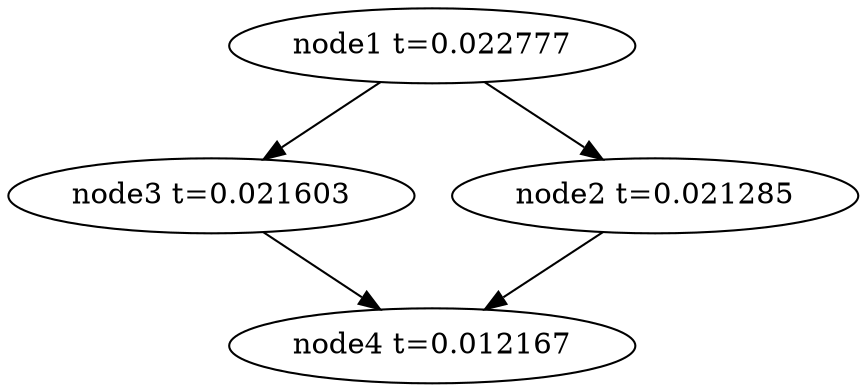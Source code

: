digraph g{
	node4[label="node4 t=0.012167"]
	node3 -> node4
	node3[label="node3 t=0.021603"];
	node2 -> node4
	node2[label="node2 t=0.021285"];
	node1 -> node3
	node1 -> node2
	node1[label="node1 t=0.022777"];
}
